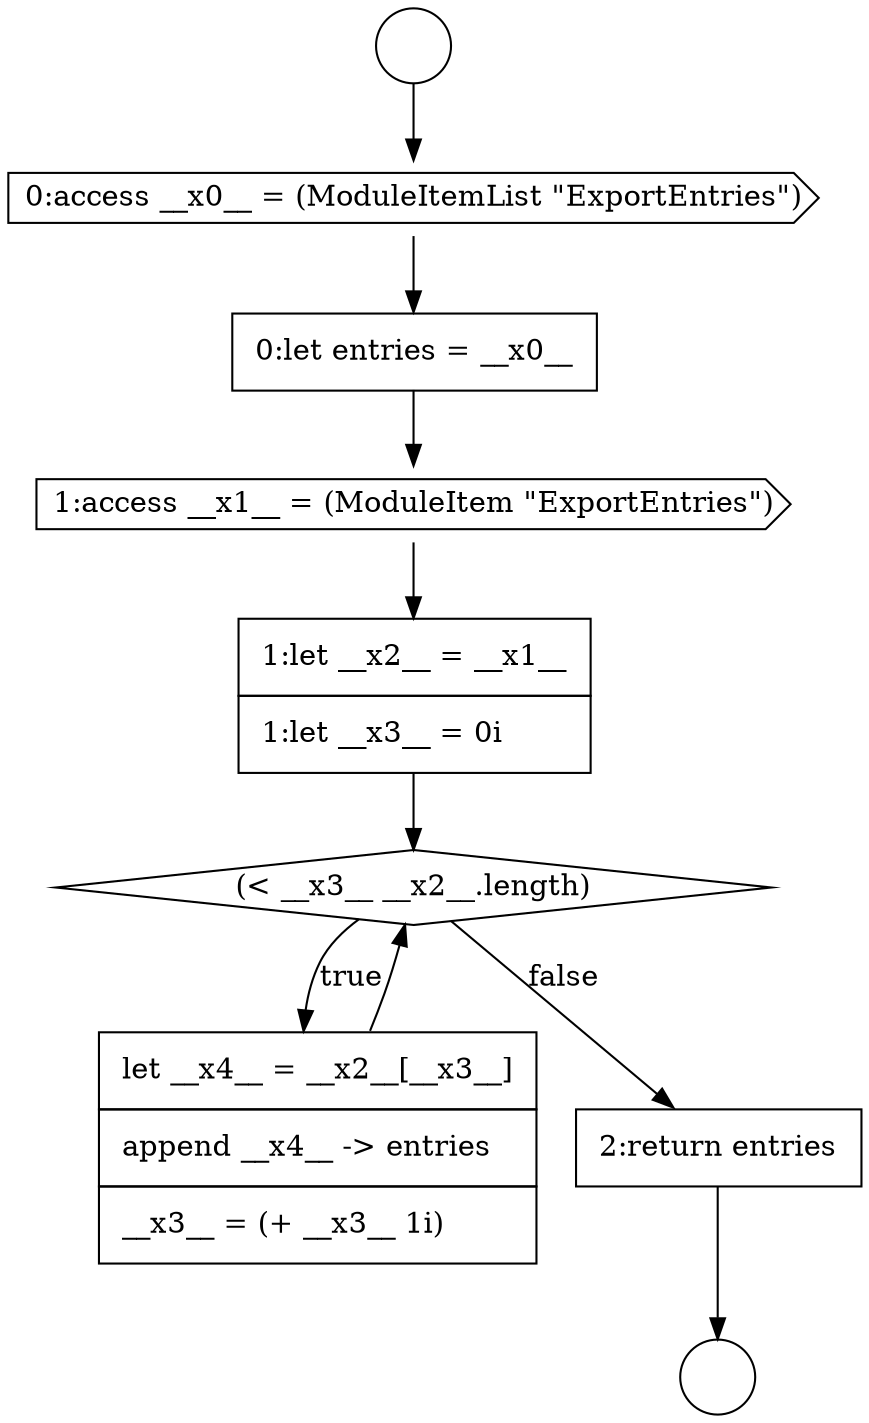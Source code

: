 digraph {
  node9195 [shape=circle label=" " color="black" fillcolor="white" style=filled]
  node9199 [shape=cds, label=<<font color="black">1:access __x1__ = (ModuleItem &quot;ExportEntries&quot;)</font>> color="black" fillcolor="white" style=filled]
  node9196 [shape=circle label=" " color="black" fillcolor="white" style=filled]
  node9203 [shape=none, margin=0, label=<<font color="black">
    <table border="0" cellborder="1" cellspacing="0" cellpadding="10">
      <tr><td align="left">2:return entries</td></tr>
    </table>
  </font>> color="black" fillcolor="white" style=filled]
  node9197 [shape=cds, label=<<font color="black">0:access __x0__ = (ModuleItemList &quot;ExportEntries&quot;)</font>> color="black" fillcolor="white" style=filled]
  node9202 [shape=none, margin=0, label=<<font color="black">
    <table border="0" cellborder="1" cellspacing="0" cellpadding="10">
      <tr><td align="left">let __x4__ = __x2__[__x3__]</td></tr>
      <tr><td align="left">append __x4__ -&gt; entries</td></tr>
      <tr><td align="left">__x3__ = (+ __x3__ 1i)</td></tr>
    </table>
  </font>> color="black" fillcolor="white" style=filled]
  node9198 [shape=none, margin=0, label=<<font color="black">
    <table border="0" cellborder="1" cellspacing="0" cellpadding="10">
      <tr><td align="left">0:let entries = __x0__</td></tr>
    </table>
  </font>> color="black" fillcolor="white" style=filled]
  node9200 [shape=none, margin=0, label=<<font color="black">
    <table border="0" cellborder="1" cellspacing="0" cellpadding="10">
      <tr><td align="left">1:let __x2__ = __x1__</td></tr>
      <tr><td align="left">1:let __x3__ = 0i</td></tr>
    </table>
  </font>> color="black" fillcolor="white" style=filled]
  node9201 [shape=diamond, label=<<font color="black">(&lt; __x3__ __x2__.length)</font>> color="black" fillcolor="white" style=filled]
  node9197 -> node9198 [ color="black"]
  node9201 -> node9202 [label=<<font color="black">true</font>> color="black"]
  node9201 -> node9203 [label=<<font color="black">false</font>> color="black"]
  node9200 -> node9201 [ color="black"]
  node9199 -> node9200 [ color="black"]
  node9202 -> node9201 [ color="black"]
  node9195 -> node9197 [ color="black"]
  node9198 -> node9199 [ color="black"]
  node9203 -> node9196 [ color="black"]
}
